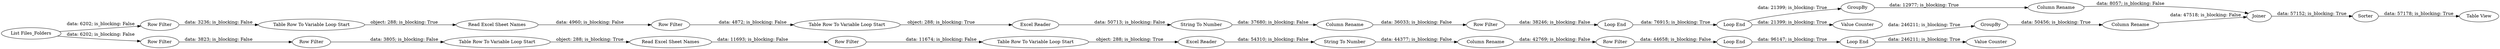 digraph {
	"-4460599670174623264_40" [label="Loop End"]
	"-4460599670174623264_37" [label="Table Row To Variable Loop Start"]
	"-4460599670174623264_43" [label="String To Number"]
	"-4460599670174623264_32" [label="Row Filter"]
	"-4460599670174623264_64" [label=Joiner]
	"-4460599670174623264_68" [label="Column Rename"]
	"-4460599670174623264_53" [label="Table Row To Variable Loop Start"]
	"-4460599670174623264_65" [label=GroupBy]
	"-4460599670174623264_55" [label="Row Filter"]
	"-4460599670174623264_48" [label="Excel Reader"]
	"-4460599670174623264_49" [label="Read Excel Sheet Names"]
	"-4460599670174623264_27" [label="List Files_Folders"]
	"-4460599670174623264_41" [label="Loop End"]
	"-4460599670174623264_42" [label="Column Rename"]
	"-4460599670174623264_46" [label="Value Counter"]
	"-4460599670174623264_60" [label="String To Number"]
	"-4460599670174623264_38" [label="Excel Reader"]
	"-4460599670174623264_59" [label="Column Rename"]
	"-4460599670174623264_30" [label="Row Filter"]
	"-4460599670174623264_28" [label="Table Row To Variable Loop Start"]
	"-4460599670174623264_47" [label="Loop End"]
	"-4460599670174623264_66" [label=GroupBy]
	"-4460599670174623264_62" [label="Value Counter"]
	"-4460599670174623264_58" [label="Table Row To Variable Loop Start"]
	"-4460599670174623264_44" [label="Row Filter"]
	"-4460599670174623264_36" [label="Row Filter"]
	"-4460599670174623264_52" [label="Loop End"]
	"-4460599670174623264_70" [label=Sorter]
	"-4460599670174623264_67" [label="Column Rename"]
	"-4460599670174623264_61" [label="Row Filter"]
	"-4460599670174623264_69" [label="Table View"]
	"-4460599670174623264_31" [label="Row Filter"]
	"-4460599670174623264_29" [label="Read Excel Sheet Names"]
	"-4460599670174623264_43" -> "-4460599670174623264_42" [label="data: 44377; is_blocking: False"]
	"-4460599670174623264_64" -> "-4460599670174623264_70" [label="data: 57152; is_blocking: True"]
	"-4460599670174623264_38" -> "-4460599670174623264_43" [label="data: 54310; is_blocking: False"]
	"-4460599670174623264_28" -> "-4460599670174623264_29" [label="object: 288; is_blocking: True"]
	"-4460599670174623264_40" -> "-4460599670174623264_41" [label="data: 96147; is_blocking: True"]
	"-4460599670174623264_60" -> "-4460599670174623264_59" [label="data: 37680; is_blocking: False"]
	"-4460599670174623264_30" -> "-4460599670174623264_31" [label="data: 3823; is_blocking: False"]
	"-4460599670174623264_29" -> "-4460599670174623264_36" [label="data: 11693; is_blocking: False"]
	"-4460599670174623264_27" -> "-4460599670174623264_32" [label="data: 6202; is_blocking: False"]
	"-4460599670174623264_70" -> "-4460599670174623264_69" [label="data: 57178; is_blocking: True"]
	"-4460599670174623264_41" -> "-4460599670174623264_65" [label="data: 246211; is_blocking: True"]
	"-4460599670174623264_67" -> "-4460599670174623264_64" [label="data: 47518; is_blocking: False"]
	"-4460599670174623264_27" -> "-4460599670174623264_30" [label="data: 6202; is_blocking: False"]
	"-4460599670174623264_47" -> "-4460599670174623264_52" [label="data: 76915; is_blocking: True"]
	"-4460599670174623264_49" -> "-4460599670174623264_55" [label="data: 4960; is_blocking: False"]
	"-4460599670174623264_66" -> "-4460599670174623264_68" [label="data: 12977; is_blocking: True"]
	"-4460599670174623264_55" -> "-4460599670174623264_58" [label="data: 4872; is_blocking: False"]
	"-4460599670174623264_58" -> "-4460599670174623264_48" [label="object: 288; is_blocking: True"]
	"-4460599670174623264_31" -> "-4460599670174623264_28" [label="data: 3805; is_blocking: False"]
	"-4460599670174623264_52" -> "-4460599670174623264_66" [label="data: 21399; is_blocking: True"]
	"-4460599670174623264_48" -> "-4460599670174623264_60" [label="data: 50713; is_blocking: False"]
	"-4460599670174623264_61" -> "-4460599670174623264_47" [label="data: 38246; is_blocking: False"]
	"-4460599670174623264_68" -> "-4460599670174623264_64" [label="data: 8057; is_blocking: False"]
	"-4460599670174623264_59" -> "-4460599670174623264_61" [label="data: 36033; is_blocking: False"]
	"-4460599670174623264_52" -> "-4460599670174623264_62" [label="data: 21399; is_blocking: True"]
	"-4460599670174623264_37" -> "-4460599670174623264_38" [label="object: 288; is_blocking: True"]
	"-4460599670174623264_65" -> "-4460599670174623264_67" [label="data: 50456; is_blocking: True"]
	"-4460599670174623264_36" -> "-4460599670174623264_37" [label="data: 11674; is_blocking: False"]
	"-4460599670174623264_41" -> "-4460599670174623264_46" [label="data: 246211; is_blocking: True"]
	"-4460599670174623264_42" -> "-4460599670174623264_44" [label="data: 42769; is_blocking: False"]
	"-4460599670174623264_32" -> "-4460599670174623264_53" [label="data: 3236; is_blocking: False"]
	"-4460599670174623264_53" -> "-4460599670174623264_49" [label="object: 288; is_blocking: True"]
	"-4460599670174623264_44" -> "-4460599670174623264_40" [label="data: 44658; is_blocking: False"]
	rankdir=LR
}
